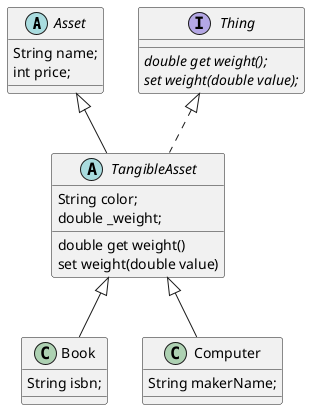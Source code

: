 @startuml

abstract class Asset {
  String name;
  int price;
}

interface Thing {
  {abstract} double get weight();
  {abstract} set weight(double value);
}

abstract class TangibleAsset extends Asset implements Thing {
  String color;
  double _weight;

  double get weight()
  set weight(double value)
}

class Book extends TangibleAsset {
  String isbn;
}

class Computer extends TangibleAsset {
  String makerName;
}

@enduml

